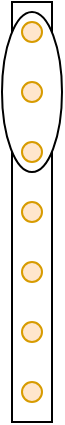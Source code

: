 <mxfile version="12.8.4" type="github">
  <diagram id="EEnD-7NfRI1h0xLCHahK" name="Page-1">
    <mxGraphModel dx="1038" dy="548" grid="1" gridSize="10" guides="1" tooltips="1" connect="1" arrows="1" fold="1" page="1" pageScale="1" pageWidth="827" pageHeight="1169" math="0" shadow="0">
      <root>
        <mxCell id="0" />
        <mxCell id="1" parent="0" />
        <mxCell id="A-qeFSUETJjmGQNH4lLu-3" value="" style="html=1;points=[];perimeter=orthogonalPerimeter;" parent="1" vertex="1">
          <mxGeometry x="330" y="180" width="20" height="210" as="geometry" />
        </mxCell>
        <mxCell id="A-qeFSUETJjmGQNH4lLu-5" value="" style="verticalLabelPosition=bottom;verticalAlign=top;html=1;shape=mxgraph.flowchart.on-page_reference;fillColor=#ffe6cc;strokeColor=#d79b00;" parent="1" vertex="1">
          <mxGeometry x="335" y="190" width="10" height="10" as="geometry" />
        </mxCell>
        <mxCell id="A-qeFSUETJjmGQNH4lLu-7" value="" style="verticalLabelPosition=bottom;verticalAlign=top;html=1;shape=mxgraph.flowchart.on-page_reference;fillColor=#ffe6cc;strokeColor=#d79b00;" parent="1" vertex="1">
          <mxGeometry x="335" y="220" width="10" height="10" as="geometry" />
        </mxCell>
        <mxCell id="A-qeFSUETJjmGQNH4lLu-18" value="" style="verticalLabelPosition=bottom;verticalAlign=top;html=1;shape=mxgraph.flowchart.on-page_reference;fillColor=#ffe6cc;strokeColor=#d79b00;" parent="1" vertex="1">
          <mxGeometry x="335" y="250" width="10" height="10" as="geometry" />
        </mxCell>
        <mxCell id="A-qeFSUETJjmGQNH4lLu-27" value="" style="verticalLabelPosition=bottom;verticalAlign=top;html=1;shape=mxgraph.flowchart.on-page_reference;fillColor=#ffe6cc;strokeColor=#d79b00;" parent="1" vertex="1">
          <mxGeometry x="335" y="280" width="10" height="10" as="geometry" />
        </mxCell>
        <mxCell id="48SxXdiwVWaF_MIqXhoz-1" value="" style="verticalLabelPosition=bottom;verticalAlign=top;html=1;shape=mxgraph.flowchart.on-page_reference;fillColor=#ffe6cc;strokeColor=#d79b00;" vertex="1" parent="1">
          <mxGeometry x="335" y="310" width="10" height="10" as="geometry" />
        </mxCell>
        <mxCell id="48SxXdiwVWaF_MIqXhoz-2" value="" style="verticalLabelPosition=bottom;verticalAlign=top;html=1;shape=mxgraph.flowchart.on-page_reference;fillColor=#ffe6cc;strokeColor=#d79b00;" vertex="1" parent="1">
          <mxGeometry x="335" y="340" width="10" height="10" as="geometry" />
        </mxCell>
        <mxCell id="48SxXdiwVWaF_MIqXhoz-3" value="" style="verticalLabelPosition=bottom;verticalAlign=top;html=1;shape=mxgraph.flowchart.on-page_reference;fillColor=#ffe6cc;strokeColor=#d79b00;" vertex="1" parent="1">
          <mxGeometry x="335" y="370" width="10" height="10" as="geometry" />
        </mxCell>
        <mxCell id="48SxXdiwVWaF_MIqXhoz-5" value="" style="ellipse;whiteSpace=wrap;html=1;" vertex="1" parent="1">
          <mxGeometry x="325" y="185" width="30" height="80" as="geometry" />
        </mxCell>
        <mxCell id="48SxXdiwVWaF_MIqXhoz-7" value="" style="verticalLabelPosition=bottom;verticalAlign=top;html=1;shape=mxgraph.flowchart.on-page_reference;fillColor=#ffe6cc;strokeColor=#d79b00;" vertex="1" parent="1">
          <mxGeometry x="335" y="190" width="10" height="10" as="geometry" />
        </mxCell>
        <mxCell id="48SxXdiwVWaF_MIqXhoz-8" value="" style="verticalLabelPosition=bottom;verticalAlign=top;html=1;shape=mxgraph.flowchart.on-page_reference;fillColor=#ffe6cc;strokeColor=#d79b00;" vertex="1" parent="1">
          <mxGeometry x="335" y="220" width="10" height="10" as="geometry" />
        </mxCell>
        <mxCell id="48SxXdiwVWaF_MIqXhoz-9" value="" style="verticalLabelPosition=bottom;verticalAlign=top;html=1;shape=mxgraph.flowchart.on-page_reference;fillColor=#ffe6cc;strokeColor=#d79b00;" vertex="1" parent="1">
          <mxGeometry x="335" y="250" width="10" height="10" as="geometry" />
        </mxCell>
      </root>
    </mxGraphModel>
  </diagram>
</mxfile>
